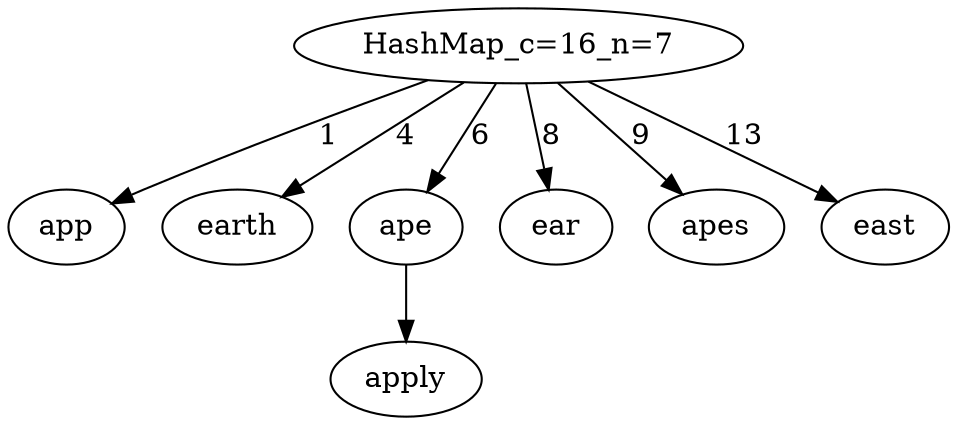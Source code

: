 digraph OurHashMap {
"HashMap_c=16_n=7"
"HashMap_c=16_n=7" -> {"app"} [label="1"]
"HashMap_c=16_n=7" -> {"earth"} [label="4"]
"HashMap_c=16_n=7" -> {"ape"} [label="6"]
"ape" -> {"apply"}
"HashMap_c=16_n=7" -> {"ear"} [label="8"]
"HashMap_c=16_n=7" -> {"apes"} [label="9"]
"HashMap_c=16_n=7" -> {"east"} [label="13"]
}
